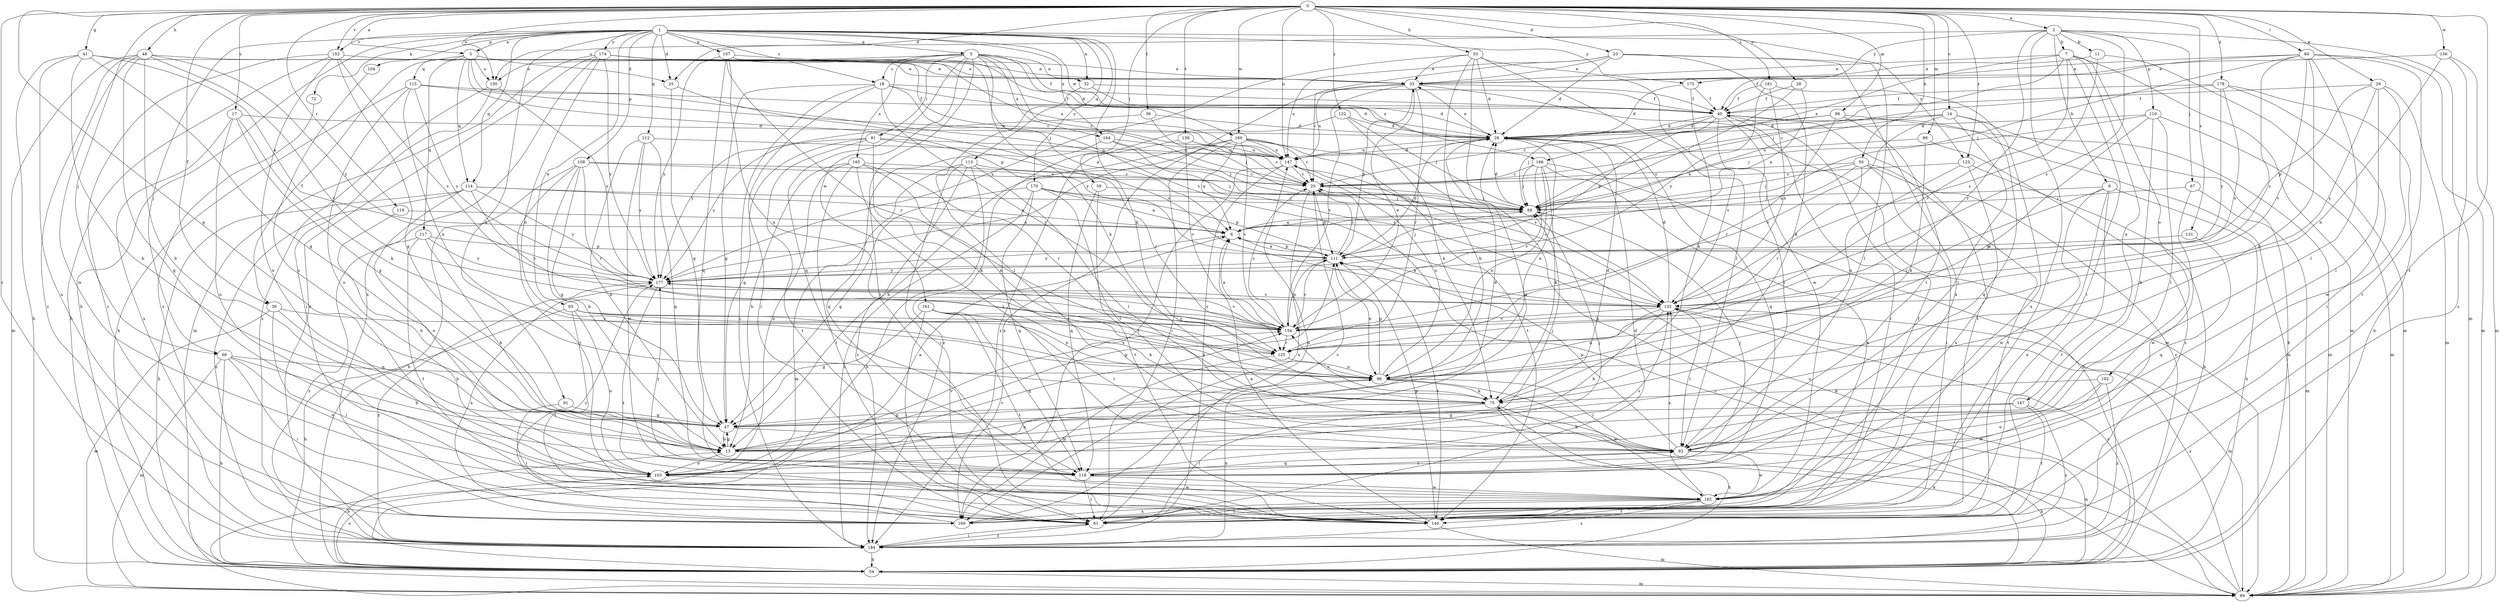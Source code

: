 strict digraph  {
0;
1;
2;
3;
5;
6;
7;
8;
11;
13;
14;
17;
18;
20;
23;
25;
26;
28;
29;
32;
33;
36;
39;
40;
41;
47;
48;
50;
53;
54;
59;
60;
61;
66;
67;
68;
72;
75;
81;
82;
86;
88;
89;
91;
93;
96;
100;
102;
103;
104;
107;
108;
110;
111;
112;
113;
114;
115;
117;
118;
119;
122;
123;
125;
131;
132;
139;
140;
147;
152;
154;
156;
160;
161;
162;
164;
165;
166;
167;
169;
170;
174;
175;
177;
178;
181;
184;
0 -> 2  [label=a];
0 -> 3  [label=a];
0 -> 14  [label=c];
0 -> 17  [label=c];
0 -> 23  [label=d];
0 -> 25  [label=d];
0 -> 28  [label=e];
0 -> 29  [label=e];
0 -> 36  [label=f];
0 -> 39  [label=f];
0 -> 41  [label=g];
0 -> 47  [label=g];
0 -> 48  [label=h];
0 -> 50  [label=h];
0 -> 53  [label=h];
0 -> 59  [label=i];
0 -> 60  [label=i];
0 -> 66  [label=j];
0 -> 86  [label=m];
0 -> 88  [label=m];
0 -> 100  [label=o];
0 -> 119  [label=r];
0 -> 122  [label=r];
0 -> 123  [label=r];
0 -> 131  [label=s];
0 -> 139  [label=t];
0 -> 140  [label=t];
0 -> 147  [label=u];
0 -> 152  [label=v];
0 -> 156  [label=w];
0 -> 160  [label=w];
0 -> 178  [label=z];
0 -> 181  [label=z];
0 -> 184  [label=z];
1 -> 3  [label=a];
1 -> 5  [label=a];
1 -> 18  [label=c];
1 -> 25  [label=d];
1 -> 32  [label=e];
1 -> 54  [label=h];
1 -> 66  [label=j];
1 -> 72  [label=k];
1 -> 75  [label=k];
1 -> 91  [label=n];
1 -> 93  [label=n];
1 -> 104  [label=p];
1 -> 107  [label=p];
1 -> 108  [label=p];
1 -> 112  [label=q];
1 -> 113  [label=q];
1 -> 114  [label=q];
1 -> 123  [label=r];
1 -> 152  [label=v];
1 -> 160  [label=w];
1 -> 164  [label=x];
1 -> 170  [label=y];
1 -> 174  [label=y];
1 -> 175  [label=y];
2 -> 7  [label=b];
2 -> 8  [label=b];
2 -> 11  [label=b];
2 -> 61  [label=i];
2 -> 67  [label=j];
2 -> 89  [label=m];
2 -> 100  [label=o];
2 -> 110  [label=p];
2 -> 125  [label=r];
2 -> 132  [label=s];
2 -> 175  [label=y];
3 -> 25  [label=d];
3 -> 39  [label=f];
3 -> 68  [label=j];
3 -> 100  [label=o];
3 -> 111  [label=p];
3 -> 114  [label=q];
3 -> 115  [label=q];
3 -> 117  [label=q];
5 -> 18  [label=c];
5 -> 20  [label=c];
5 -> 32  [label=e];
5 -> 40  [label=f];
5 -> 75  [label=k];
5 -> 81  [label=l];
5 -> 100  [label=o];
5 -> 118  [label=q];
5 -> 140  [label=t];
5 -> 161  [label=w];
5 -> 164  [label=x];
5 -> 165  [label=x];
5 -> 166  [label=x];
6 -> 111  [label=p];
6 -> 177  [label=y];
7 -> 33  [label=e];
7 -> 61  [label=i];
7 -> 68  [label=j];
7 -> 89  [label=m];
7 -> 102  [label=o];
7 -> 154  [label=v];
7 -> 166  [label=x];
7 -> 167  [label=x];
8 -> 54  [label=h];
8 -> 68  [label=j];
8 -> 125  [label=r];
8 -> 140  [label=t];
8 -> 162  [label=w];
8 -> 169  [label=x];
11 -> 33  [label=e];
11 -> 89  [label=m];
11 -> 132  [label=s];
13 -> 26  [label=d];
13 -> 47  [label=g];
13 -> 68  [label=j];
13 -> 103  [label=o];
13 -> 111  [label=p];
13 -> 154  [label=v];
14 -> 6  [label=a];
14 -> 26  [label=d];
14 -> 54  [label=h];
14 -> 82  [label=l];
14 -> 118  [label=q];
14 -> 154  [label=v];
17 -> 26  [label=d];
17 -> 47  [label=g];
17 -> 75  [label=k];
17 -> 103  [label=o];
17 -> 169  [label=x];
18 -> 6  [label=a];
18 -> 26  [label=d];
18 -> 40  [label=f];
18 -> 47  [label=g];
18 -> 61  [label=i];
18 -> 125  [label=r];
18 -> 184  [label=z];
20 -> 68  [label=j];
20 -> 111  [label=p];
20 -> 169  [label=x];
23 -> 20  [label=c];
23 -> 26  [label=d];
23 -> 33  [label=e];
23 -> 75  [label=k];
23 -> 82  [label=l];
23 -> 147  [label=u];
23 -> 169  [label=x];
25 -> 47  [label=g];
25 -> 132  [label=s];
26 -> 33  [label=e];
26 -> 96  [label=n];
26 -> 118  [label=q];
26 -> 147  [label=u];
28 -> 6  [label=a];
28 -> 40  [label=f];
28 -> 68  [label=j];
29 -> 40  [label=f];
29 -> 82  [label=l];
29 -> 89  [label=m];
29 -> 111  [label=p];
29 -> 132  [label=s];
29 -> 162  [label=w];
32 -> 26  [label=d];
32 -> 40  [label=f];
32 -> 82  [label=l];
33 -> 40  [label=f];
33 -> 89  [label=m];
33 -> 111  [label=p];
33 -> 125  [label=r];
33 -> 147  [label=u];
33 -> 154  [label=v];
33 -> 177  [label=y];
36 -> 26  [label=d];
36 -> 68  [label=j];
36 -> 177  [label=y];
39 -> 13  [label=b];
39 -> 61  [label=i];
39 -> 89  [label=m];
39 -> 154  [label=v];
40 -> 26  [label=d];
40 -> 61  [label=i];
40 -> 68  [label=j];
40 -> 82  [label=l];
40 -> 89  [label=m];
40 -> 111  [label=p];
40 -> 132  [label=s];
40 -> 140  [label=t];
41 -> 6  [label=a];
41 -> 13  [label=b];
41 -> 33  [label=e];
41 -> 47  [label=g];
41 -> 54  [label=h];
41 -> 169  [label=x];
47 -> 13  [label=b];
47 -> 26  [label=d];
47 -> 82  [label=l];
48 -> 13  [label=b];
48 -> 33  [label=e];
48 -> 89  [label=m];
48 -> 118  [label=q];
48 -> 154  [label=v];
48 -> 162  [label=w];
48 -> 177  [label=y];
48 -> 184  [label=z];
50 -> 6  [label=a];
50 -> 20  [label=c];
50 -> 61  [label=i];
50 -> 68  [label=j];
50 -> 125  [label=r];
50 -> 140  [label=t];
50 -> 184  [label=z];
53 -> 13  [label=b];
53 -> 26  [label=d];
53 -> 33  [label=e];
53 -> 54  [label=h];
53 -> 82  [label=l];
53 -> 162  [label=w];
53 -> 177  [label=y];
54 -> 13  [label=b];
54 -> 75  [label=k];
54 -> 89  [label=m];
54 -> 103  [label=o];
54 -> 132  [label=s];
59 -> 68  [label=j];
59 -> 118  [label=q];
59 -> 140  [label=t];
60 -> 33  [label=e];
60 -> 40  [label=f];
60 -> 47  [label=g];
60 -> 68  [label=j];
60 -> 82  [label=l];
60 -> 89  [label=m];
60 -> 132  [label=s];
60 -> 140  [label=t];
60 -> 154  [label=v];
61 -> 26  [label=d];
61 -> 40  [label=f];
61 -> 147  [label=u];
61 -> 184  [label=z];
66 -> 13  [label=b];
66 -> 54  [label=h];
66 -> 61  [label=i];
66 -> 89  [label=m];
66 -> 96  [label=n];
66 -> 103  [label=o];
67 -> 68  [label=j];
67 -> 89  [label=m];
67 -> 162  [label=w];
68 -> 6  [label=a];
68 -> 26  [label=d];
72 -> 169  [label=x];
75 -> 26  [label=d];
75 -> 47  [label=g];
75 -> 54  [label=h];
75 -> 61  [label=i];
75 -> 89  [label=m];
75 -> 154  [label=v];
81 -> 47  [label=g];
81 -> 75  [label=k];
81 -> 125  [label=r];
81 -> 140  [label=t];
81 -> 147  [label=u];
81 -> 177  [label=y];
82 -> 54  [label=h];
82 -> 111  [label=p];
82 -> 118  [label=q];
82 -> 162  [label=w];
86 -> 20  [label=c];
86 -> 26  [label=d];
86 -> 82  [label=l];
86 -> 89  [label=m];
86 -> 125  [label=r];
88 -> 75  [label=k];
88 -> 147  [label=u];
88 -> 184  [label=z];
89 -> 20  [label=c];
89 -> 132  [label=s];
89 -> 147  [label=u];
91 -> 47  [label=g];
91 -> 61  [label=i];
93 -> 54  [label=h];
93 -> 96  [label=n];
93 -> 103  [label=o];
93 -> 125  [label=r];
93 -> 140  [label=t];
93 -> 154  [label=v];
96 -> 75  [label=k];
96 -> 82  [label=l];
96 -> 103  [label=o];
96 -> 111  [label=p];
96 -> 147  [label=u];
96 -> 162  [label=w];
100 -> 61  [label=i];
100 -> 177  [label=y];
100 -> 184  [label=z];
102 -> 75  [label=k];
102 -> 103  [label=o];
102 -> 162  [label=w];
102 -> 184  [label=z];
103 -> 6  [label=a];
103 -> 68  [label=j];
103 -> 154  [label=v];
103 -> 162  [label=w];
104 -> 103  [label=o];
107 -> 26  [label=d];
107 -> 33  [label=e];
107 -> 96  [label=n];
107 -> 118  [label=q];
107 -> 125  [label=r];
107 -> 132  [label=s];
107 -> 177  [label=y];
108 -> 13  [label=b];
108 -> 20  [label=c];
108 -> 47  [label=g];
108 -> 54  [label=h];
108 -> 68  [label=j];
108 -> 125  [label=r];
108 -> 140  [label=t];
110 -> 13  [label=b];
110 -> 26  [label=d];
110 -> 68  [label=j];
110 -> 82  [label=l];
110 -> 89  [label=m];
110 -> 96  [label=n];
111 -> 6  [label=a];
111 -> 20  [label=c];
111 -> 26  [label=d];
111 -> 68  [label=j];
111 -> 96  [label=n];
111 -> 140  [label=t];
111 -> 154  [label=v];
111 -> 177  [label=y];
112 -> 13  [label=b];
112 -> 118  [label=q];
112 -> 147  [label=u];
112 -> 162  [label=w];
112 -> 177  [label=y];
113 -> 20  [label=c];
113 -> 54  [label=h];
113 -> 61  [label=i];
113 -> 82  [label=l];
113 -> 89  [label=m];
113 -> 184  [label=z];
114 -> 6  [label=a];
114 -> 54  [label=h];
114 -> 68  [label=j];
114 -> 103  [label=o];
114 -> 154  [label=v];
114 -> 177  [label=y];
114 -> 184  [label=z];
115 -> 40  [label=f];
115 -> 54  [label=h];
115 -> 96  [label=n];
115 -> 103  [label=o];
115 -> 147  [label=u];
115 -> 177  [label=y];
117 -> 13  [label=b];
117 -> 111  [label=p];
117 -> 140  [label=t];
117 -> 177  [label=y];
117 -> 184  [label=z];
118 -> 61  [label=i];
118 -> 68  [label=j];
118 -> 82  [label=l];
118 -> 132  [label=s];
118 -> 162  [label=w];
118 -> 177  [label=y];
119 -> 6  [label=a];
119 -> 13  [label=b];
122 -> 26  [label=d];
122 -> 68  [label=j];
122 -> 75  [label=k];
122 -> 184  [label=z];
123 -> 20  [label=c];
123 -> 54  [label=h];
123 -> 96  [label=n];
123 -> 169  [label=x];
125 -> 96  [label=n];
125 -> 169  [label=x];
131 -> 111  [label=p];
131 -> 118  [label=q];
132 -> 6  [label=a];
132 -> 13  [label=b];
132 -> 26  [label=d];
132 -> 82  [label=l];
132 -> 89  [label=m];
132 -> 96  [label=n];
132 -> 154  [label=v];
139 -> 20  [label=c];
139 -> 147  [label=u];
139 -> 154  [label=v];
139 -> 184  [label=z];
140 -> 6  [label=a];
140 -> 89  [label=m];
140 -> 111  [label=p];
147 -> 20  [label=c];
147 -> 26  [label=d];
147 -> 132  [label=s];
147 -> 169  [label=x];
147 -> 184  [label=z];
152 -> 33  [label=e];
152 -> 47  [label=g];
152 -> 54  [label=h];
152 -> 103  [label=o];
152 -> 132  [label=s];
152 -> 184  [label=z];
154 -> 6  [label=a];
154 -> 20  [label=c];
154 -> 33  [label=e];
154 -> 111  [label=p];
154 -> 125  [label=r];
154 -> 177  [label=y];
156 -> 33  [label=e];
156 -> 89  [label=m];
156 -> 96  [label=n];
156 -> 184  [label=z];
160 -> 6  [label=a];
160 -> 13  [label=b];
160 -> 20  [label=c];
160 -> 61  [label=i];
160 -> 132  [label=s];
160 -> 140  [label=t];
160 -> 147  [label=u];
160 -> 154  [label=v];
160 -> 169  [label=x];
161 -> 47  [label=g];
161 -> 61  [label=i];
161 -> 75  [label=k];
161 -> 82  [label=l];
161 -> 118  [label=q];
161 -> 140  [label=t];
161 -> 154  [label=v];
162 -> 61  [label=i];
162 -> 132  [label=s];
162 -> 140  [label=t];
162 -> 169  [label=x];
162 -> 184  [label=z];
164 -> 68  [label=j];
164 -> 118  [label=q];
164 -> 132  [label=s];
164 -> 147  [label=u];
165 -> 13  [label=b];
165 -> 20  [label=c];
165 -> 61  [label=i];
165 -> 82  [label=l];
165 -> 96  [label=n];
165 -> 103  [label=o];
165 -> 125  [label=r];
166 -> 20  [label=c];
166 -> 54  [label=h];
166 -> 68  [label=j];
166 -> 75  [label=k];
166 -> 96  [label=n];
166 -> 154  [label=v];
166 -> 169  [label=x];
167 -> 13  [label=b];
167 -> 47  [label=g];
167 -> 140  [label=t];
167 -> 184  [label=z];
169 -> 20  [label=c];
169 -> 177  [label=y];
170 -> 6  [label=a];
170 -> 47  [label=g];
170 -> 68  [label=j];
170 -> 82  [label=l];
170 -> 111  [label=p];
170 -> 118  [label=q];
170 -> 184  [label=z];
174 -> 20  [label=c];
174 -> 33  [label=e];
174 -> 89  [label=m];
174 -> 96  [label=n];
174 -> 147  [label=u];
174 -> 169  [label=x];
174 -> 177  [label=y];
174 -> 184  [label=z];
175 -> 26  [label=d];
175 -> 40  [label=f];
175 -> 75  [label=k];
177 -> 132  [label=s];
177 -> 140  [label=t];
177 -> 154  [label=v];
177 -> 169  [label=x];
178 -> 20  [label=c];
178 -> 40  [label=f];
178 -> 54  [label=h];
178 -> 61  [label=i];
178 -> 132  [label=s];
178 -> 177  [label=y];
181 -> 40  [label=f];
181 -> 132  [label=s];
181 -> 169  [label=x];
181 -> 177  [label=y];
184 -> 54  [label=h];
184 -> 61  [label=i];
184 -> 96  [label=n];
184 -> 177  [label=y];
}

